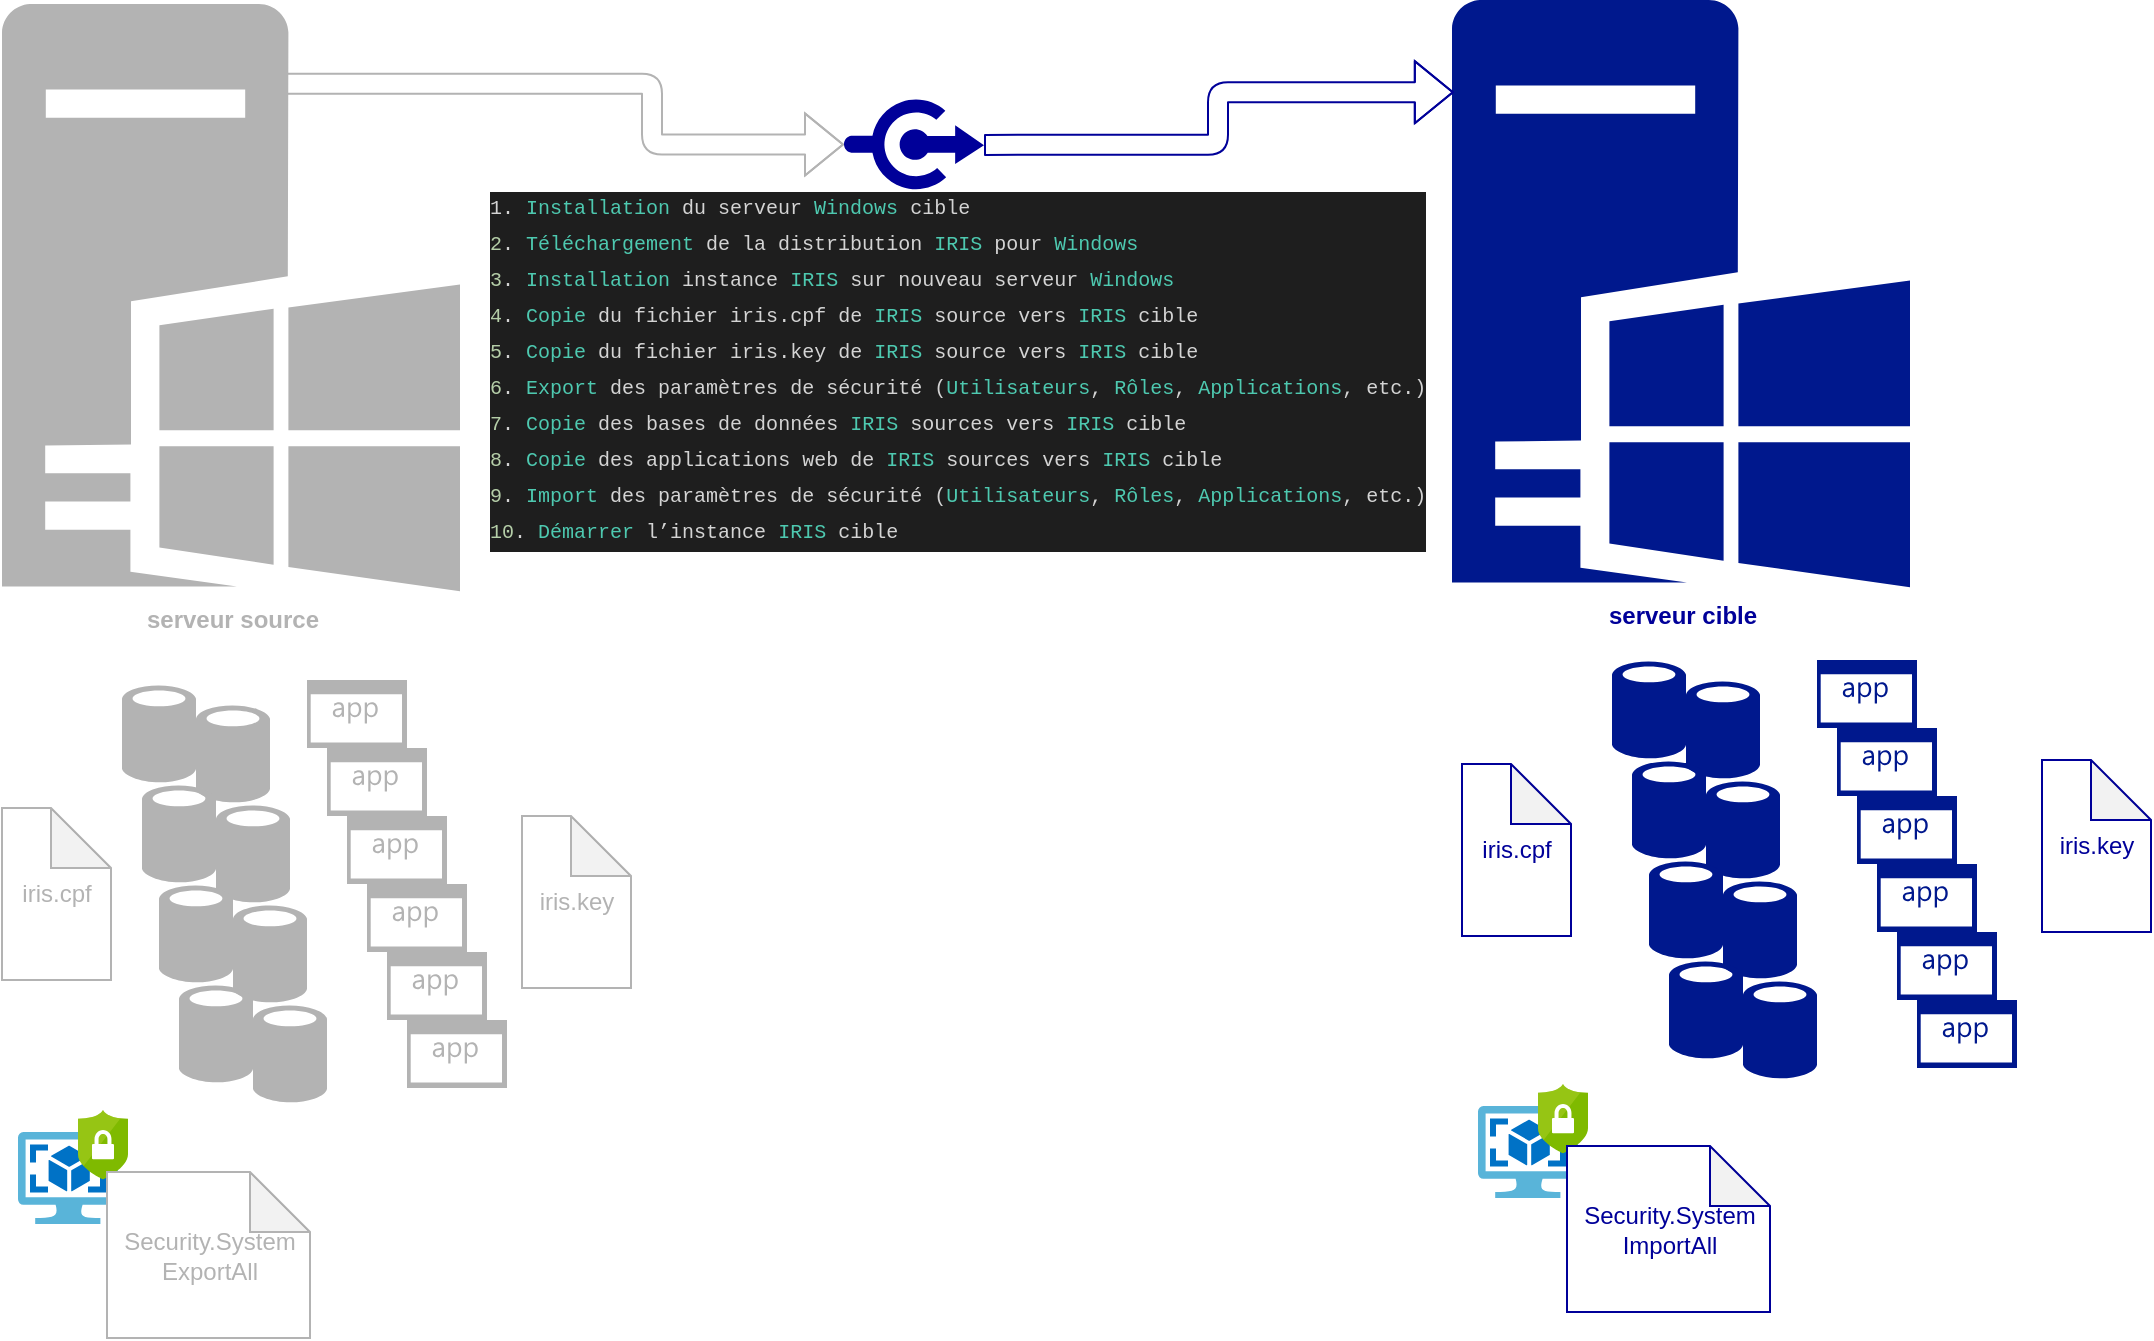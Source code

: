 <mxfile version="21.1.8" type="github">
  <diagram name="Page-1" id="I7xTnPxRHZJP-MAULyoQ">
    <mxGraphModel dx="1191" dy="738" grid="0" gridSize="10" guides="1" tooltips="1" connect="1" arrows="1" fold="1" page="1" pageScale="1" pageWidth="1169" pageHeight="827" math="0" shadow="0">
      <root>
        <mxCell id="0" />
        <mxCell id="1" parent="0" />
        <mxCell id="NS_PCVdNuBJ5CIJFDRs9-49" style="edgeStyle=orthogonalEdgeStyle;rounded=1;orthogonalLoop=1;jettySize=auto;html=1;shape=flexArrow;strokeColor=#B3B3B3;exitX=0.616;exitY=0.136;exitDx=0;exitDy=0;exitPerimeter=0;" parent="1" target="NS_PCVdNuBJ5CIJFDRs9-6" edge="1" source="NS_PCVdNuBJ5CIJFDRs9-2">
          <mxGeometry relative="1" as="geometry">
            <mxPoint x="239" y="161.395" as="sourcePoint" />
          </mxGeometry>
        </mxCell>
        <mxCell id="NS_PCVdNuBJ5CIJFDRs9-2" value="&lt;b&gt;&lt;font color=&quot;#b3b3b3&quot;&gt;serveur source&lt;/font&gt;&lt;/b&gt;" style="sketch=0;aspect=fixed;pointerEvents=1;shadow=0;dashed=0;html=1;strokeColor=none;labelPosition=center;verticalLabelPosition=bottom;verticalAlign=top;align=center;fillColor=#B3B3B3;shape=mxgraph.mscae.enterprise.windows_server" parent="1" vertex="1">
          <mxGeometry x="10" y="110" width="229" height="293.59" as="geometry" />
        </mxCell>
        <mxCell id="NS_PCVdNuBJ5CIJFDRs9-3" value="&lt;b&gt;&lt;font color=&quot;#000099&quot;&gt;serveur cible&lt;/font&gt;&lt;/b&gt;" style="sketch=0;aspect=fixed;pointerEvents=1;shadow=0;dashed=0;html=1;strokeColor=none;labelPosition=center;verticalLabelPosition=bottom;verticalAlign=top;align=center;fillColor=#00188D;shape=mxgraph.mscae.enterprise.windows_server" parent="1" vertex="1">
          <mxGeometry x="735" y="108" width="229" height="293.59" as="geometry" />
        </mxCell>
        <mxCell id="NS_PCVdNuBJ5CIJFDRs9-5" value="" style="sketch=0;aspect=fixed;pointerEvents=1;shadow=0;dashed=0;html=1;strokeColor=none;labelPosition=center;verticalLabelPosition=bottom;verticalAlign=top;align=center;fillColor=#00188D;shape=mxgraph.mscae.enterprise.database_generic" parent="1" vertex="1">
          <mxGeometry x="815" y="438" width="37" height="50" as="geometry" />
        </mxCell>
        <mxCell id="NS_PCVdNuBJ5CIJFDRs9-50" style="edgeStyle=orthogonalEdgeStyle;rounded=1;orthogonalLoop=1;jettySize=auto;html=1;exitX=1;exitY=0.505;exitDx=0;exitDy=0;exitPerimeter=0;entryX=0.004;entryY=0.157;entryDx=0;entryDy=0;entryPerimeter=0;shape=flexArrow;strokeColor=#000099;" parent="1" source="NS_PCVdNuBJ5CIJFDRs9-6" edge="1" target="NS_PCVdNuBJ5CIJFDRs9-3">
          <mxGeometry relative="1" as="geometry">
            <mxPoint x="713" y="160.795" as="targetPoint" />
          </mxGeometry>
        </mxCell>
        <mxCell id="NS_PCVdNuBJ5CIJFDRs9-6" value="" style="sketch=0;aspect=fixed;pointerEvents=1;shadow=0;dashed=0;html=1;strokeColor=none;labelPosition=center;verticalLabelPosition=bottom;verticalAlign=top;align=center;fillColor=#000099;shape=mxgraph.mscae.enterprise.connectors;direction=east;" parent="1" vertex="1">
          <mxGeometry x="431" y="156.4" width="70" height="47.6" as="geometry" />
        </mxCell>
        <mxCell id="NS_PCVdNuBJ5CIJFDRs9-10" value="" style="sketch=0;aspect=fixed;pointerEvents=1;shadow=0;dashed=0;html=1;strokeColor=none;labelPosition=center;verticalLabelPosition=bottom;verticalAlign=top;align=center;fillColor=#00188D;shape=mxgraph.mscae.enterprise.database_generic" parent="1" vertex="1">
          <mxGeometry x="852" y="448" width="37" height="50" as="geometry" />
        </mxCell>
        <mxCell id="NS_PCVdNuBJ5CIJFDRs9-17" value="" style="sketch=0;aspect=fixed;pointerEvents=1;shadow=0;dashed=0;html=1;strokeColor=none;labelPosition=center;verticalLabelPosition=bottom;verticalAlign=top;align=center;fillColor=#00188D;shape=mxgraph.mscae.enterprise.database_generic" parent="1" vertex="1">
          <mxGeometry x="825" y="488" width="37" height="50" as="geometry" />
        </mxCell>
        <mxCell id="NS_PCVdNuBJ5CIJFDRs9-18" value="" style="sketch=0;aspect=fixed;pointerEvents=1;shadow=0;dashed=0;html=1;strokeColor=none;labelPosition=center;verticalLabelPosition=bottom;verticalAlign=top;align=center;fillColor=#00188D;shape=mxgraph.mscae.enterprise.database_generic" parent="1" vertex="1">
          <mxGeometry x="862" y="498" width="37" height="50" as="geometry" />
        </mxCell>
        <mxCell id="NS_PCVdNuBJ5CIJFDRs9-19" value="" style="sketch=0;aspect=fixed;pointerEvents=1;shadow=0;dashed=0;html=1;strokeColor=none;labelPosition=center;verticalLabelPosition=bottom;verticalAlign=top;align=center;fillColor=#00188D;shape=mxgraph.mscae.enterprise.database_generic" parent="1" vertex="1">
          <mxGeometry x="833.5" y="538" width="37" height="50" as="geometry" />
        </mxCell>
        <mxCell id="NS_PCVdNuBJ5CIJFDRs9-20" value="" style="sketch=0;aspect=fixed;pointerEvents=1;shadow=0;dashed=0;html=1;strokeColor=none;labelPosition=center;verticalLabelPosition=bottom;verticalAlign=top;align=center;fillColor=#00188D;shape=mxgraph.mscae.enterprise.database_generic" parent="1" vertex="1">
          <mxGeometry x="870.5" y="548" width="37" height="50" as="geometry" />
        </mxCell>
        <mxCell id="NS_PCVdNuBJ5CIJFDRs9-21" value="" style="sketch=0;aspect=fixed;pointerEvents=1;shadow=0;dashed=0;html=1;strokeColor=none;labelPosition=center;verticalLabelPosition=bottom;verticalAlign=top;align=center;fillColor=#00188D;shape=mxgraph.mscae.enterprise.database_generic" parent="1" vertex="1">
          <mxGeometry x="843.5" y="588" width="37" height="50" as="geometry" />
        </mxCell>
        <mxCell id="NS_PCVdNuBJ5CIJFDRs9-22" value="" style="sketch=0;aspect=fixed;pointerEvents=1;shadow=0;dashed=0;html=1;strokeColor=none;labelPosition=center;verticalLabelPosition=bottom;verticalAlign=top;align=center;fillColor=#00188D;shape=mxgraph.mscae.enterprise.database_generic" parent="1" vertex="1">
          <mxGeometry x="880.5" y="598" width="37" height="50" as="geometry" />
        </mxCell>
        <mxCell id="NS_PCVdNuBJ5CIJFDRs9-24" value="" style="sketch=0;aspect=fixed;pointerEvents=1;shadow=0;dashed=0;html=1;strokeColor=none;labelPosition=center;verticalLabelPosition=bottom;verticalAlign=top;align=center;fillColor=#B3B3B3;shape=mxgraph.mscae.enterprise.database_generic" parent="1" vertex="1">
          <mxGeometry x="70" y="450" width="37" height="50" as="geometry" />
        </mxCell>
        <mxCell id="NS_PCVdNuBJ5CIJFDRs9-25" value="" style="sketch=0;aspect=fixed;pointerEvents=1;shadow=0;dashed=0;html=1;strokeColor=none;labelPosition=center;verticalLabelPosition=bottom;verticalAlign=top;align=center;fillColor=#B3B3B3;shape=mxgraph.mscae.enterprise.database_generic" parent="1" vertex="1">
          <mxGeometry x="107" y="460" width="37" height="50" as="geometry" />
        </mxCell>
        <mxCell id="NS_PCVdNuBJ5CIJFDRs9-26" value="" style="sketch=0;aspect=fixed;pointerEvents=1;shadow=0;dashed=0;html=1;strokeColor=none;labelPosition=center;verticalLabelPosition=bottom;verticalAlign=top;align=center;fillColor=#B3B3B3;shape=mxgraph.mscae.enterprise.database_generic" parent="1" vertex="1">
          <mxGeometry x="80" y="500" width="37" height="50" as="geometry" />
        </mxCell>
        <mxCell id="NS_PCVdNuBJ5CIJFDRs9-27" value="" style="sketch=0;aspect=fixed;pointerEvents=1;shadow=0;dashed=0;html=1;strokeColor=none;labelPosition=center;verticalLabelPosition=bottom;verticalAlign=top;align=center;fillColor=#B3B3B3;shape=mxgraph.mscae.enterprise.database_generic" parent="1" vertex="1">
          <mxGeometry x="117" y="510" width="37" height="50" as="geometry" />
        </mxCell>
        <mxCell id="NS_PCVdNuBJ5CIJFDRs9-28" value="" style="sketch=0;aspect=fixed;pointerEvents=1;shadow=0;dashed=0;html=1;strokeColor=none;labelPosition=center;verticalLabelPosition=bottom;verticalAlign=top;align=center;fillColor=#B3B3B3;shape=mxgraph.mscae.enterprise.database_generic" parent="1" vertex="1">
          <mxGeometry x="88.5" y="550" width="37" height="50" as="geometry" />
        </mxCell>
        <mxCell id="NS_PCVdNuBJ5CIJFDRs9-29" value="" style="sketch=0;aspect=fixed;pointerEvents=1;shadow=0;dashed=0;html=1;strokeColor=none;labelPosition=center;verticalLabelPosition=bottom;verticalAlign=top;align=center;fillColor=#B3B3B3;shape=mxgraph.mscae.enterprise.database_generic" parent="1" vertex="1">
          <mxGeometry x="125.5" y="560" width="37" height="50" as="geometry" />
        </mxCell>
        <mxCell id="NS_PCVdNuBJ5CIJFDRs9-30" value="" style="sketch=0;aspect=fixed;pointerEvents=1;shadow=0;dashed=0;html=1;strokeColor=none;labelPosition=center;verticalLabelPosition=bottom;verticalAlign=top;align=center;fillColor=#B3B3B3;shape=mxgraph.mscae.enterprise.database_generic" parent="1" vertex="1">
          <mxGeometry x="98.5" y="600" width="37" height="50" as="geometry" />
        </mxCell>
        <mxCell id="NS_PCVdNuBJ5CIJFDRs9-31" value="" style="sketch=0;aspect=fixed;pointerEvents=1;shadow=0;dashed=0;html=1;strokeColor=none;labelPosition=center;verticalLabelPosition=bottom;verticalAlign=top;align=center;fillColor=#B3B3B3;shape=mxgraph.mscae.enterprise.database_generic" parent="1" vertex="1">
          <mxGeometry x="135.5" y="610" width="37" height="50" as="geometry" />
        </mxCell>
        <mxCell id="NS_PCVdNuBJ5CIJFDRs9-33" value="" style="sketch=0;aspect=fixed;pointerEvents=1;shadow=0;dashed=0;html=1;strokeColor=none;labelPosition=center;verticalLabelPosition=bottom;verticalAlign=top;align=center;fillColor=#B3B3B3;shape=mxgraph.mscae.enterprise.application" parent="1" vertex="1">
          <mxGeometry x="162.5" y="448" width="50" height="34" as="geometry" />
        </mxCell>
        <mxCell id="NS_PCVdNuBJ5CIJFDRs9-34" value="" style="sketch=0;aspect=fixed;pointerEvents=1;shadow=0;dashed=0;html=1;strokeColor=none;labelPosition=center;verticalLabelPosition=bottom;verticalAlign=top;align=center;fillColor=#B3B3B3;shape=mxgraph.mscae.enterprise.application" parent="1" vertex="1">
          <mxGeometry x="172.5" y="482" width="50" height="34" as="geometry" />
        </mxCell>
        <mxCell id="NS_PCVdNuBJ5CIJFDRs9-35" value="" style="sketch=0;aspect=fixed;pointerEvents=1;shadow=0;dashed=0;html=1;strokeColor=none;labelPosition=center;verticalLabelPosition=bottom;verticalAlign=top;align=center;fillColor=#B3B3B3;shape=mxgraph.mscae.enterprise.application" parent="1" vertex="1">
          <mxGeometry x="182.5" y="516" width="50" height="34" as="geometry" />
        </mxCell>
        <mxCell id="NS_PCVdNuBJ5CIJFDRs9-37" value="" style="sketch=0;aspect=fixed;pointerEvents=1;shadow=0;dashed=0;html=1;strokeColor=none;labelPosition=center;verticalLabelPosition=bottom;verticalAlign=top;align=center;fillColor=#B3B3B3;shape=mxgraph.mscae.enterprise.application" parent="1" vertex="1">
          <mxGeometry x="192.5" y="550" width="50" height="34" as="geometry" />
        </mxCell>
        <mxCell id="NS_PCVdNuBJ5CIJFDRs9-38" value="" style="sketch=0;aspect=fixed;pointerEvents=1;shadow=0;dashed=0;html=1;strokeColor=none;labelPosition=center;verticalLabelPosition=bottom;verticalAlign=top;align=center;fillColor=#B3B3B3;shape=mxgraph.mscae.enterprise.application" parent="1" vertex="1">
          <mxGeometry x="202.5" y="584" width="50" height="34" as="geometry" />
        </mxCell>
        <mxCell id="NS_PCVdNuBJ5CIJFDRs9-39" value="" style="sketch=0;aspect=fixed;pointerEvents=1;shadow=0;dashed=0;html=1;strokeColor=none;labelPosition=center;verticalLabelPosition=bottom;verticalAlign=top;align=center;fillColor=#B3B3B3;shape=mxgraph.mscae.enterprise.application" parent="1" vertex="1">
          <mxGeometry x="212.5" y="618" width="50" height="34" as="geometry" />
        </mxCell>
        <mxCell id="NS_PCVdNuBJ5CIJFDRs9-40" value="" style="sketch=0;aspect=fixed;pointerEvents=1;shadow=0;dashed=0;html=1;strokeColor=none;labelPosition=center;verticalLabelPosition=bottom;verticalAlign=top;align=center;fillColor=#00188D;shape=mxgraph.mscae.enterprise.application" parent="1" vertex="1">
          <mxGeometry x="917.5" y="438" width="50" height="34" as="geometry" />
        </mxCell>
        <mxCell id="NS_PCVdNuBJ5CIJFDRs9-42" value="" style="sketch=0;aspect=fixed;pointerEvents=1;shadow=0;dashed=0;html=1;strokeColor=none;labelPosition=center;verticalLabelPosition=bottom;verticalAlign=top;align=center;fillColor=#00188D;shape=mxgraph.mscae.enterprise.application" parent="1" vertex="1">
          <mxGeometry x="927.5" y="472" width="50" height="34" as="geometry" />
        </mxCell>
        <mxCell id="NS_PCVdNuBJ5CIJFDRs9-43" value="" style="sketch=0;aspect=fixed;pointerEvents=1;shadow=0;dashed=0;html=1;strokeColor=none;labelPosition=center;verticalLabelPosition=bottom;verticalAlign=top;align=center;fillColor=#00188D;shape=mxgraph.mscae.enterprise.application" parent="1" vertex="1">
          <mxGeometry x="937.5" y="506" width="50" height="34" as="geometry" />
        </mxCell>
        <mxCell id="NS_PCVdNuBJ5CIJFDRs9-44" value="" style="sketch=0;aspect=fixed;pointerEvents=1;shadow=0;dashed=0;html=1;strokeColor=none;labelPosition=center;verticalLabelPosition=bottom;verticalAlign=top;align=center;fillColor=#00188D;shape=mxgraph.mscae.enterprise.application" parent="1" vertex="1">
          <mxGeometry x="947.5" y="540" width="50" height="34" as="geometry" />
        </mxCell>
        <mxCell id="NS_PCVdNuBJ5CIJFDRs9-45" value="" style="sketch=0;aspect=fixed;pointerEvents=1;shadow=0;dashed=0;html=1;strokeColor=none;labelPosition=center;verticalLabelPosition=bottom;verticalAlign=top;align=center;fillColor=#00188D;shape=mxgraph.mscae.enterprise.application" parent="1" vertex="1">
          <mxGeometry x="957.5" y="574" width="50" height="34" as="geometry" />
        </mxCell>
        <mxCell id="NS_PCVdNuBJ5CIJFDRs9-46" value="" style="sketch=0;aspect=fixed;pointerEvents=1;shadow=0;dashed=0;html=1;strokeColor=none;labelPosition=center;verticalLabelPosition=bottom;verticalAlign=top;align=center;fillColor=#00188D;shape=mxgraph.mscae.enterprise.application" parent="1" vertex="1">
          <mxGeometry x="967.5" y="608" width="50" height="34" as="geometry" />
        </mxCell>
        <mxCell id="NS_PCVdNuBJ5CIJFDRs9-47" value="&lt;font color=&quot;#b3b3b3&quot;&gt;iris.cpf&lt;/font&gt;" style="shape=note;whiteSpace=wrap;html=1;backgroundOutline=1;darkOpacity=0.05;strokeColor=#B3B3B3;" parent="1" vertex="1">
          <mxGeometry x="10" y="512" width="54.5" height="86" as="geometry" />
        </mxCell>
        <mxCell id="NS_PCVdNuBJ5CIJFDRs9-48" value="&lt;font color=&quot;#000099&quot;&gt;iris.cpf&lt;/font&gt;" style="shape=note;whiteSpace=wrap;html=1;backgroundOutline=1;darkOpacity=0.05;strokeColor=#000099;" parent="1" vertex="1">
          <mxGeometry x="740" y="490" width="54.5" height="86" as="geometry" />
        </mxCell>
        <mxCell id="NS_PCVdNuBJ5CIJFDRs9-54" value="" style="image;sketch=0;aspect=fixed;html=1;points=[];align=center;fontSize=12;image=img/lib/mscae/OS_Images_Classic.svg;fontColor=#B3B3B3;labelBorderColor=#B3B3B3;" parent="1" vertex="1">
          <mxGeometry x="18" y="674" width="50" height="46" as="geometry" />
        </mxCell>
        <mxCell id="NS_PCVdNuBJ5CIJFDRs9-55" value="" style="image;sketch=0;aspect=fixed;html=1;points=[];align=center;fontSize=12;image=img/lib/mscae/Security_Center.svg;" parent="1" vertex="1">
          <mxGeometry x="48" y="663" width="25" height="34.72" as="geometry" />
        </mxCell>
        <mxCell id="NS_PCVdNuBJ5CIJFDRs9-56" value="&lt;font color=&quot;#b3b3b3&quot;&gt;Security.System&lt;br&gt;ExportAll&lt;br&gt;&lt;/font&gt;" style="shape=note;whiteSpace=wrap;html=1;backgroundOutline=1;darkOpacity=0.05;strokeColor=#B3B3B3;" parent="1" vertex="1">
          <mxGeometry x="62.5" y="694" width="101.5" height="83" as="geometry" />
        </mxCell>
        <mxCell id="NS_PCVdNuBJ5CIJFDRs9-57" value="" style="image;sketch=0;aspect=fixed;html=1;points=[];align=center;fontSize=12;image=img/lib/mscae/OS_Images_Classic.svg;fontColor=#B3B3B3;labelBorderColor=#B3B3B3;" parent="1" vertex="1">
          <mxGeometry x="748" y="661" width="50" height="46" as="geometry" />
        </mxCell>
        <mxCell id="NS_PCVdNuBJ5CIJFDRs9-58" value="" style="image;sketch=0;aspect=fixed;html=1;points=[];align=center;fontSize=12;image=img/lib/mscae/Security_Center.svg;" parent="1" vertex="1">
          <mxGeometry x="778" y="650" width="25" height="34.72" as="geometry" />
        </mxCell>
        <mxCell id="NS_PCVdNuBJ5CIJFDRs9-59" value="&lt;font color=&quot;#000099&quot;&gt;Security.System&lt;br&gt;ImportAll&lt;/font&gt;" style="shape=note;whiteSpace=wrap;html=1;backgroundOutline=1;darkOpacity=0.05;strokeColor=#000099;" parent="1" vertex="1">
          <mxGeometry x="792.5" y="681" width="101.5" height="83" as="geometry" />
        </mxCell>
        <mxCell id="NS_PCVdNuBJ5CIJFDRs9-60" value="&lt;font color=&quot;#b3b3b3&quot;&gt;iris.key&lt;/font&gt;" style="shape=note;whiteSpace=wrap;html=1;backgroundOutline=1;darkOpacity=0.05;strokeColor=#B3B3B3;" parent="1" vertex="1">
          <mxGeometry x="270" y="516" width="54.5" height="86" as="geometry" />
        </mxCell>
        <mxCell id="NS_PCVdNuBJ5CIJFDRs9-61" value="&lt;font color=&quot;#000099&quot;&gt;iris.key&lt;/font&gt;" style="shape=note;whiteSpace=wrap;html=1;backgroundOutline=1;darkOpacity=0.05;strokeColor=#000099;" parent="1" vertex="1">
          <mxGeometry x="1030" y="488" width="54.5" height="86" as="geometry" />
        </mxCell>
        <mxCell id="BBO-3hV4wWY8fssrbt2p-1" value="&lt;div style=&quot;font-family: Menlo, Monaco, &amp;quot;Courier New&amp;quot;, monospace; line-height: 18px; font-size: 10px;&quot;&gt;&lt;div style=&quot;font-size: 10px;&quot;&gt;&lt;div style=&quot;background-color: rgb(30, 30, 30); line-height: 18px; font-size: 10px;&quot;&gt;&lt;div style=&quot;font-size: 10px;&quot;&gt;&lt;font color=&quot;#d4d4d4&quot; style=&quot;font-size: 10px;&quot;&gt; 1. &lt;/font&gt;&lt;span style=&quot;color: rgb(78, 201, 176); font-size: 10px;&quot;&gt;Installation&lt;/span&gt;&lt;font color=&quot;#d4d4d4&quot; style=&quot;font-size: 10px;&quot;&gt; du serveur&amp;nbsp;&lt;/font&gt;&lt;font color=&quot;#4ec9b0&quot; style=&quot;font-size: 10px;&quot;&gt;Windows&lt;/font&gt;&lt;font color=&quot;#d4d4d4&quot; style=&quot;font-size: 10px;&quot;&gt;&amp;nbsp;cible&lt;/font&gt;&lt;/div&gt;&lt;div style=&quot;color: rgb(212, 212, 212); font-size: 10px;&quot;&gt; &lt;span style=&quot;color: rgb(181, 206, 168); font-size: 10px;&quot;&gt;2&lt;/span&gt;. &lt;span style=&quot;color: rgb(78, 201, 176); font-size: 10px;&quot;&gt;Téléchargement&lt;/span&gt; de la distribution &lt;span style=&quot;color: rgb(78, 201, 176); font-size: 10px;&quot;&gt;IRIS&lt;/span&gt; pour &lt;span style=&quot;color: rgb(78, 201, 176); font-size: 10px;&quot;&gt;Windows&lt;/span&gt;&lt;/div&gt;&lt;div style=&quot;color: rgb(212, 212, 212); font-size: 10px;&quot;&gt; &lt;span style=&quot;color: rgb(181, 206, 168); font-size: 10px;&quot;&gt;3&lt;/span&gt;. &lt;span style=&quot;color: rgb(78, 201, 176); font-size: 10px;&quot;&gt;Installation&lt;/span&gt; instance &lt;span style=&quot;color: rgb(78, 201, 176); font-size: 10px;&quot;&gt;IRIS&lt;/span&gt; sur nouveau serveur &lt;span style=&quot;color: rgb(78, 201, 176); font-size: 10px;&quot;&gt;Windows&lt;/span&gt;&lt;/div&gt;&lt;div style=&quot;color: rgb(212, 212, 212); font-size: 10px;&quot;&gt; &lt;span style=&quot;color: rgb(181, 206, 168); font-size: 10px;&quot;&gt;4&lt;/span&gt;. &lt;span style=&quot;color: rgb(78, 201, 176); font-size: 10px;&quot;&gt;Copie&lt;/span&gt; du fichier iris.cpf de &lt;span style=&quot;color: rgb(78, 201, 176); font-size: 10px;&quot;&gt;IRIS&lt;/span&gt; source vers &lt;span style=&quot;color: rgb(78, 201, 176); font-size: 10px;&quot;&gt;IRIS&lt;/span&gt; cible&lt;/div&gt;&lt;div style=&quot;color: rgb(212, 212, 212); font-size: 10px;&quot;&gt; &lt;span style=&quot;color: rgb(181, 206, 168); font-size: 10px;&quot;&gt;5&lt;/span&gt;. &lt;span style=&quot;color: rgb(78, 201, 176); font-size: 10px;&quot;&gt;Copie&lt;/span&gt; du fichier iris.key de &lt;span style=&quot;color: rgb(78, 201, 176); font-size: 10px;&quot;&gt;IRIS&lt;/span&gt; source vers &lt;span style=&quot;color: rgb(78, 201, 176); font-size: 10px;&quot;&gt;IRIS&lt;/span&gt; cible&lt;/div&gt;&lt;div style=&quot;color: rgb(212, 212, 212); font-size: 10px;&quot;&gt; &lt;span style=&quot;color: rgb(181, 206, 168); font-size: 10px;&quot;&gt;6&lt;/span&gt;. &lt;span style=&quot;color: rgb(78, 201, 176); font-size: 10px;&quot;&gt;Export&lt;/span&gt; des paramètres de sécurité (&lt;span style=&quot;color: rgb(78, 201, 176); font-size: 10px;&quot;&gt;Utilisateurs&lt;/span&gt;, &lt;span style=&quot;color: rgb(78, 201, 176); font-size: 10px;&quot;&gt;Rôles&lt;/span&gt;, &lt;span style=&quot;color: rgb(78, 201, 176); font-size: 10px;&quot;&gt;Applications&lt;/span&gt;, etc.)&lt;/div&gt;&lt;div style=&quot;color: rgb(212, 212, 212); font-size: 10px;&quot;&gt; &lt;span style=&quot;color: rgb(181, 206, 168); font-size: 10px;&quot;&gt;7&lt;/span&gt;. &lt;span style=&quot;color: rgb(78, 201, 176); font-size: 10px;&quot;&gt;Copie&lt;/span&gt; des bases de données &lt;span style=&quot;color: rgb(78, 201, 176); font-size: 10px;&quot;&gt;IRIS&lt;/span&gt; sources vers &lt;span style=&quot;color: rgb(78, 201, 176); font-size: 10px;&quot;&gt;IRIS&lt;/span&gt; cible&lt;/div&gt;&lt;div style=&quot;color: rgb(212, 212, 212); font-size: 10px;&quot;&gt; &lt;span style=&quot;color: rgb(181, 206, 168); font-size: 10px;&quot;&gt;8&lt;/span&gt;. &lt;span style=&quot;color: rgb(78, 201, 176); font-size: 10px;&quot;&gt;Copie&lt;/span&gt; des applications web de &lt;span style=&quot;color: rgb(78, 201, 176); font-size: 10px;&quot;&gt;IRIS&lt;/span&gt; sources vers &lt;span style=&quot;color: rgb(78, 201, 176); font-size: 10px;&quot;&gt;IRIS&lt;/span&gt; cible&lt;/div&gt;&lt;div style=&quot;color: rgb(212, 212, 212); font-size: 10px;&quot;&gt; &lt;span style=&quot;color: rgb(181, 206, 168); font-size: 10px;&quot;&gt;9&lt;/span&gt;. &lt;span style=&quot;color: rgb(78, 201, 176); font-size: 10px;&quot;&gt;Import&lt;/span&gt; des paramètres de sécurité (&lt;span style=&quot;color: rgb(78, 201, 176); font-size: 10px;&quot;&gt;Utilisateurs&lt;/span&gt;, &lt;span style=&quot;color: rgb(78, 201, 176); font-size: 10px;&quot;&gt;Rôles&lt;/span&gt;, &lt;span style=&quot;color: rgb(78, 201, 176); font-size: 10px;&quot;&gt;Applications&lt;/span&gt;, etc.)&lt;/div&gt;&lt;div style=&quot;color: rgb(212, 212, 212); font-size: 10px;&quot;&gt;&lt;span style=&quot;color: rgb(181, 206, 168); font-size: 10px;&quot;&gt;10&lt;/span&gt;. &lt;span style=&quot;color: rgb(78, 201, 176); font-size: 10px;&quot;&gt;Démarrer&lt;/span&gt; l’instance &lt;span style=&quot;color: rgb(78, 201, 176); font-size: 10px;&quot;&gt;IRIS&lt;/span&gt; cible&lt;/div&gt;&lt;/div&gt;&lt;/div&gt;&lt;/div&gt;" style="text;html=1;align=left;verticalAlign=middle;resizable=0;points=[];autosize=1;strokeColor=none;fillColor=none;labelBackgroundColor=#000000;labelBorderColor=none;fontSize=10;" vertex="1" parent="1">
          <mxGeometry x="252" y="197" width="488" height="192" as="geometry" />
        </mxCell>
      </root>
    </mxGraphModel>
  </diagram>
</mxfile>
